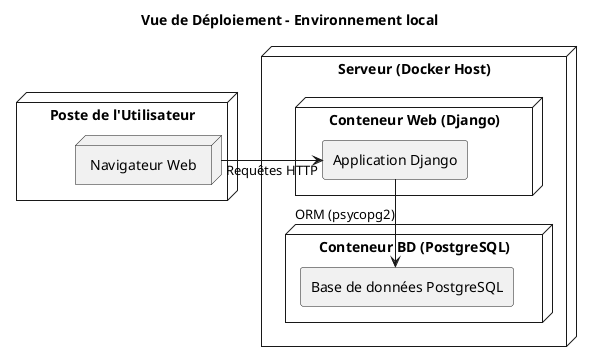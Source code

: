 @startuml vue-deploiement-simplifiee
title Vue de Déploiement - Environnement local

skinparam linetype ortho
skinparam componentStyle rectangle
skinparam defaultTextAlignment center

node "Poste de l'Utilisateur" as dev {
  node "Navigateur Web" as browser
}

node "Serveur (Docker Host)" as docker_host {
  node "Conteneur Web (Django)" as container_web {
    component app_django as "Application Django"
  }

  node "Conteneur BD (PostgreSQL)" as container_db {
    component db_postgres as "Base de données PostgreSQL"
  }

  app_django --> db_postgres : ORM (psycopg2)
}

browser -right-> app_django : Requêtes HTTP

@enduml
